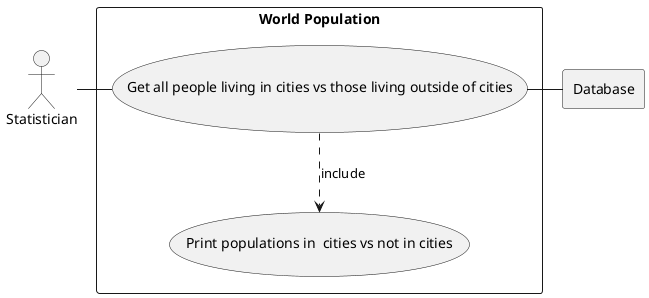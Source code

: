 @startuml
'https://plantuml.com/use-case-diagram
actor Clerk as "Statistician"
rectangle Database
rectangle "World Population" {
usecase UC2 as "Get all people living in cities vs those living outside of cities"
usecase UCb as "Print populations in  cities vs not in cities"

Clerk - UC2
UC2 ..> UCb : include
UC2 - Database
}
@enduml